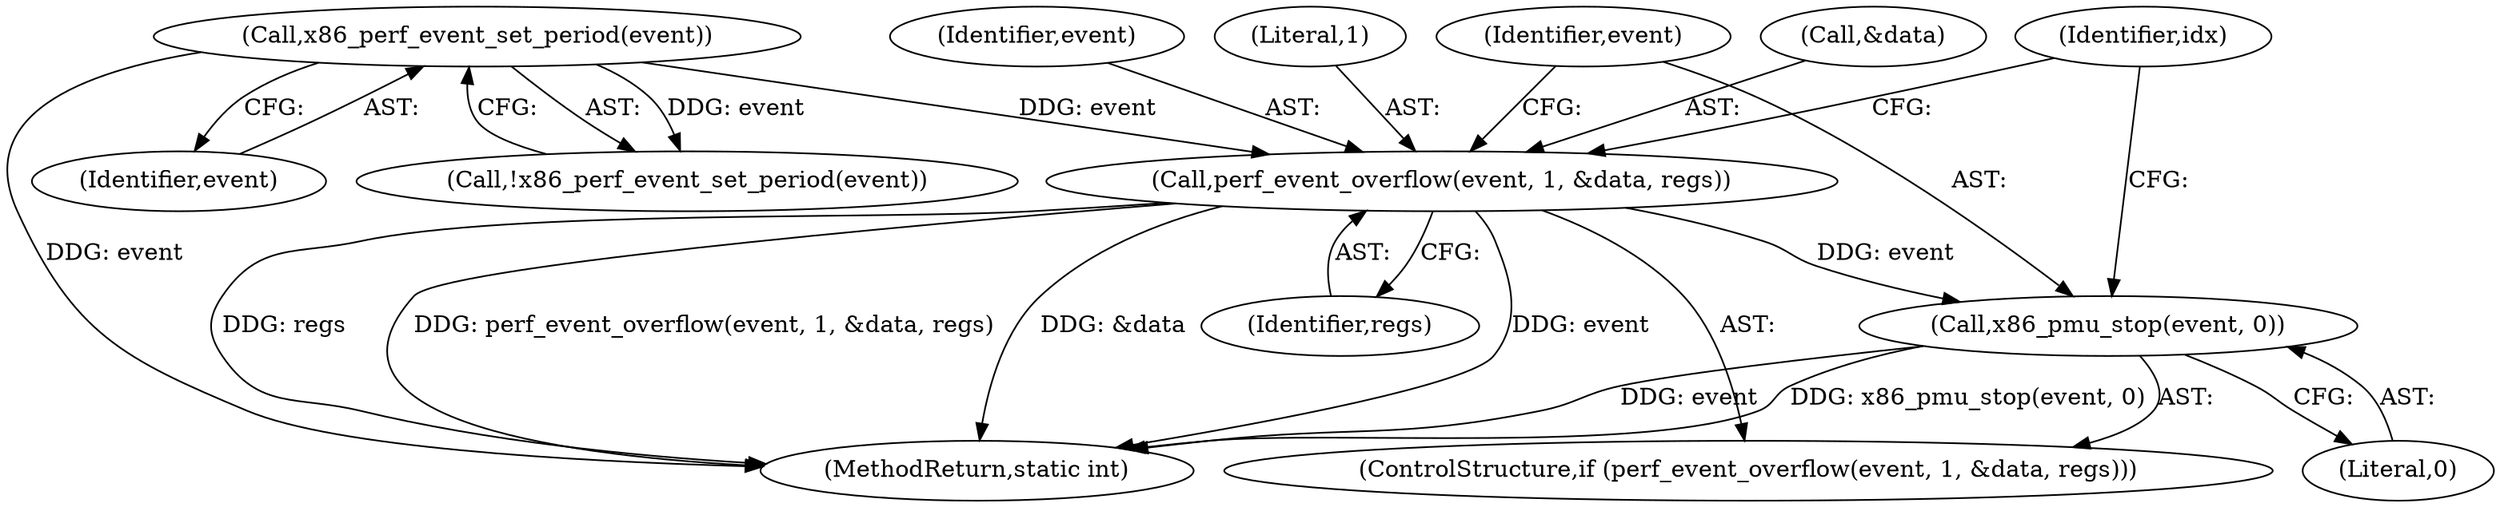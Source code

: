digraph "1_linux_a8b0ca17b80e92faab46ee7179ba9e99ccb61233_49@pointer" {
"1000208" [label="(Call,x86_pmu_stop(event, 0))"];
"1000202" [label="(Call,perf_event_overflow(event, 1, &data, regs))"];
"1000198" [label="(Call,x86_perf_event_set_period(event))"];
"1000198" [label="(Call,x86_perf_event_set_period(event))"];
"1000210" [label="(Literal,0)"];
"1000220" [label="(MethodReturn,static int)"];
"1000209" [label="(Identifier,event)"];
"1000201" [label="(ControlStructure,if (perf_event_overflow(event, 1, &data, regs)))"];
"1000203" [label="(Identifier,event)"];
"1000204" [label="(Literal,1)"];
"1000208" [label="(Call,x86_pmu_stop(event, 0))"];
"1000202" [label="(Call,perf_event_overflow(event, 1, &data, regs))"];
"1000199" [label="(Identifier,event)"];
"1000207" [label="(Identifier,regs)"];
"1000136" [label="(Identifier,idx)"];
"1000197" [label="(Call,!x86_perf_event_set_period(event))"];
"1000205" [label="(Call,&data)"];
"1000208" -> "1000201"  [label="AST: "];
"1000208" -> "1000210"  [label="CFG: "];
"1000209" -> "1000208"  [label="AST: "];
"1000210" -> "1000208"  [label="AST: "];
"1000136" -> "1000208"  [label="CFG: "];
"1000208" -> "1000220"  [label="DDG: event"];
"1000208" -> "1000220"  [label="DDG: x86_pmu_stop(event, 0)"];
"1000202" -> "1000208"  [label="DDG: event"];
"1000202" -> "1000201"  [label="AST: "];
"1000202" -> "1000207"  [label="CFG: "];
"1000203" -> "1000202"  [label="AST: "];
"1000204" -> "1000202"  [label="AST: "];
"1000205" -> "1000202"  [label="AST: "];
"1000207" -> "1000202"  [label="AST: "];
"1000209" -> "1000202"  [label="CFG: "];
"1000136" -> "1000202"  [label="CFG: "];
"1000202" -> "1000220"  [label="DDG: &data"];
"1000202" -> "1000220"  [label="DDG: event"];
"1000202" -> "1000220"  [label="DDG: regs"];
"1000202" -> "1000220"  [label="DDG: perf_event_overflow(event, 1, &data, regs)"];
"1000198" -> "1000202"  [label="DDG: event"];
"1000198" -> "1000197"  [label="AST: "];
"1000198" -> "1000199"  [label="CFG: "];
"1000199" -> "1000198"  [label="AST: "];
"1000197" -> "1000198"  [label="CFG: "];
"1000198" -> "1000220"  [label="DDG: event"];
"1000198" -> "1000197"  [label="DDG: event"];
}
